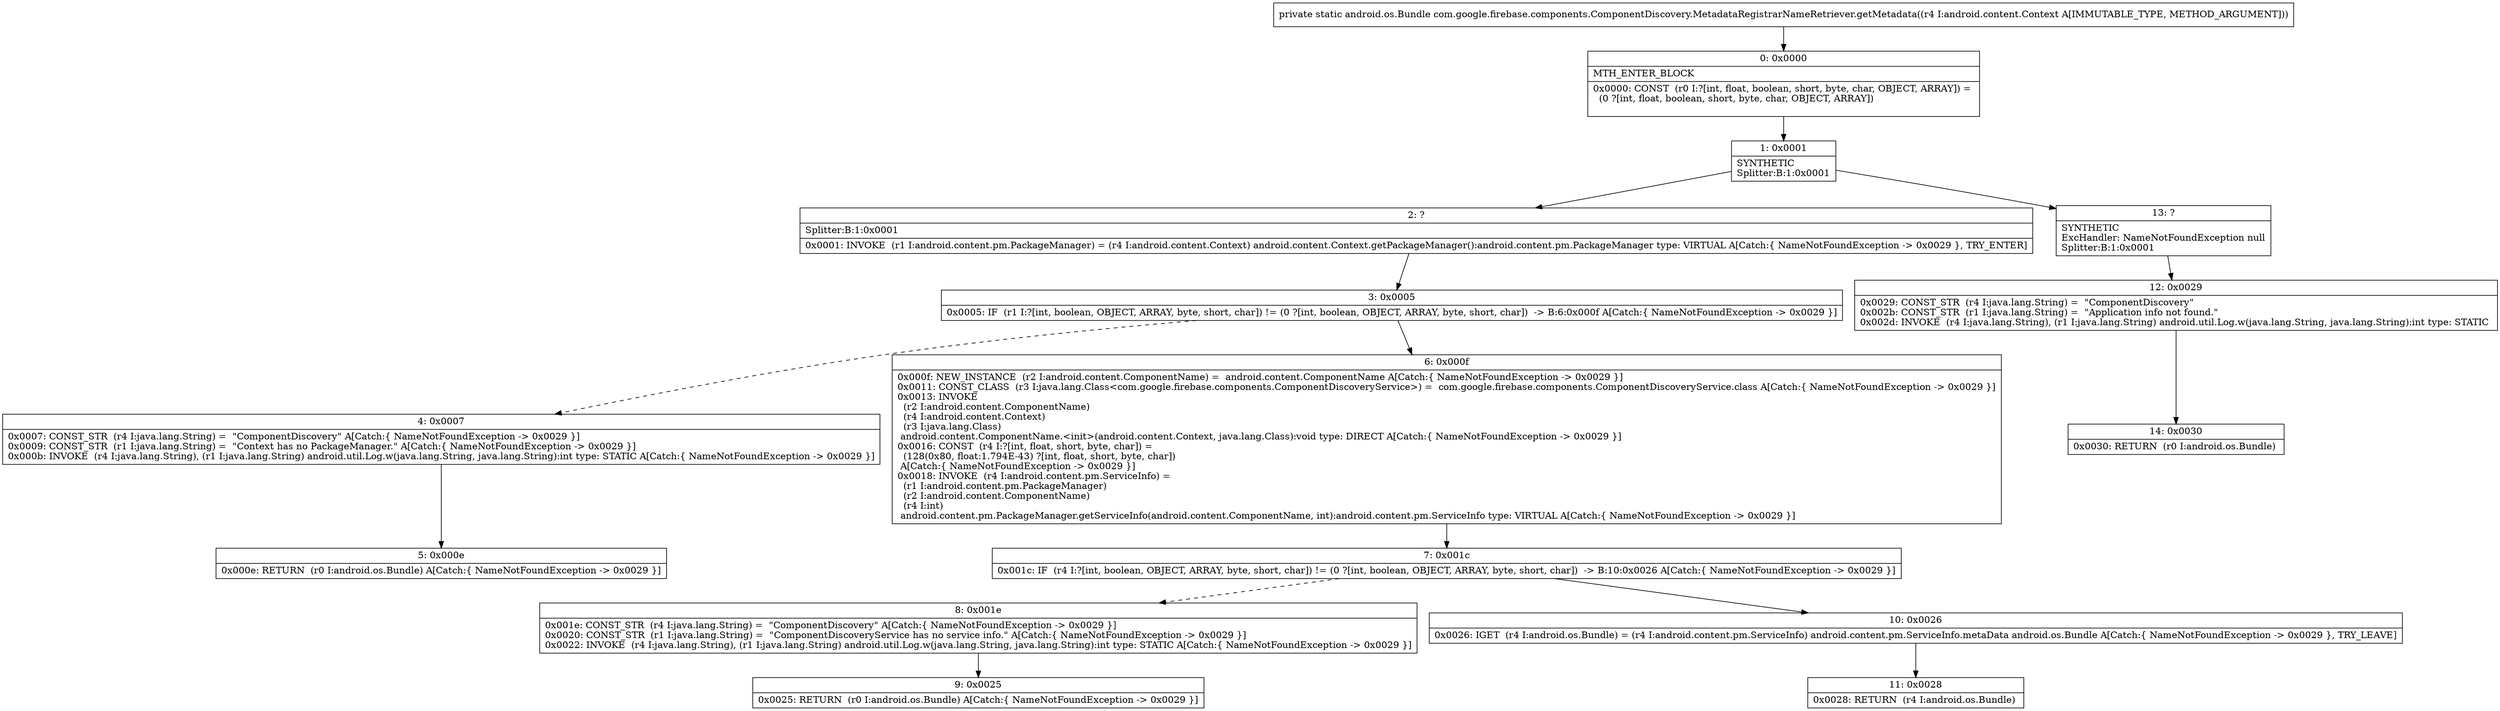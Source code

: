 digraph "CFG forcom.google.firebase.components.ComponentDiscovery.MetadataRegistrarNameRetriever.getMetadata(Landroid\/content\/Context;)Landroid\/os\/Bundle;" {
Node_0 [shape=record,label="{0\:\ 0x0000|MTH_ENTER_BLOCK\l|0x0000: CONST  (r0 I:?[int, float, boolean, short, byte, char, OBJECT, ARRAY]) = \l  (0 ?[int, float, boolean, short, byte, char, OBJECT, ARRAY])\l \l}"];
Node_1 [shape=record,label="{1\:\ 0x0001|SYNTHETIC\lSplitter:B:1:0x0001\l}"];
Node_2 [shape=record,label="{2\:\ ?|Splitter:B:1:0x0001\l|0x0001: INVOKE  (r1 I:android.content.pm.PackageManager) = (r4 I:android.content.Context) android.content.Context.getPackageManager():android.content.pm.PackageManager type: VIRTUAL A[Catch:\{ NameNotFoundException \-\> 0x0029 \}, TRY_ENTER]\l}"];
Node_3 [shape=record,label="{3\:\ 0x0005|0x0005: IF  (r1 I:?[int, boolean, OBJECT, ARRAY, byte, short, char]) != (0 ?[int, boolean, OBJECT, ARRAY, byte, short, char])  \-\> B:6:0x000f A[Catch:\{ NameNotFoundException \-\> 0x0029 \}]\l}"];
Node_4 [shape=record,label="{4\:\ 0x0007|0x0007: CONST_STR  (r4 I:java.lang.String) =  \"ComponentDiscovery\" A[Catch:\{ NameNotFoundException \-\> 0x0029 \}]\l0x0009: CONST_STR  (r1 I:java.lang.String) =  \"Context has no PackageManager.\" A[Catch:\{ NameNotFoundException \-\> 0x0029 \}]\l0x000b: INVOKE  (r4 I:java.lang.String), (r1 I:java.lang.String) android.util.Log.w(java.lang.String, java.lang.String):int type: STATIC A[Catch:\{ NameNotFoundException \-\> 0x0029 \}]\l}"];
Node_5 [shape=record,label="{5\:\ 0x000e|0x000e: RETURN  (r0 I:android.os.Bundle) A[Catch:\{ NameNotFoundException \-\> 0x0029 \}]\l}"];
Node_6 [shape=record,label="{6\:\ 0x000f|0x000f: NEW_INSTANCE  (r2 I:android.content.ComponentName) =  android.content.ComponentName A[Catch:\{ NameNotFoundException \-\> 0x0029 \}]\l0x0011: CONST_CLASS  (r3 I:java.lang.Class\<com.google.firebase.components.ComponentDiscoveryService\>) =  com.google.firebase.components.ComponentDiscoveryService.class A[Catch:\{ NameNotFoundException \-\> 0x0029 \}]\l0x0013: INVOKE  \l  (r2 I:android.content.ComponentName)\l  (r4 I:android.content.Context)\l  (r3 I:java.lang.Class)\l android.content.ComponentName.\<init\>(android.content.Context, java.lang.Class):void type: DIRECT A[Catch:\{ NameNotFoundException \-\> 0x0029 \}]\l0x0016: CONST  (r4 I:?[int, float, short, byte, char]) = \l  (128(0x80, float:1.794E\-43) ?[int, float, short, byte, char])\l A[Catch:\{ NameNotFoundException \-\> 0x0029 \}]\l0x0018: INVOKE  (r4 I:android.content.pm.ServiceInfo) = \l  (r1 I:android.content.pm.PackageManager)\l  (r2 I:android.content.ComponentName)\l  (r4 I:int)\l android.content.pm.PackageManager.getServiceInfo(android.content.ComponentName, int):android.content.pm.ServiceInfo type: VIRTUAL A[Catch:\{ NameNotFoundException \-\> 0x0029 \}]\l}"];
Node_7 [shape=record,label="{7\:\ 0x001c|0x001c: IF  (r4 I:?[int, boolean, OBJECT, ARRAY, byte, short, char]) != (0 ?[int, boolean, OBJECT, ARRAY, byte, short, char])  \-\> B:10:0x0026 A[Catch:\{ NameNotFoundException \-\> 0x0029 \}]\l}"];
Node_8 [shape=record,label="{8\:\ 0x001e|0x001e: CONST_STR  (r4 I:java.lang.String) =  \"ComponentDiscovery\" A[Catch:\{ NameNotFoundException \-\> 0x0029 \}]\l0x0020: CONST_STR  (r1 I:java.lang.String) =  \"ComponentDiscoveryService has no service info.\" A[Catch:\{ NameNotFoundException \-\> 0x0029 \}]\l0x0022: INVOKE  (r4 I:java.lang.String), (r1 I:java.lang.String) android.util.Log.w(java.lang.String, java.lang.String):int type: STATIC A[Catch:\{ NameNotFoundException \-\> 0x0029 \}]\l}"];
Node_9 [shape=record,label="{9\:\ 0x0025|0x0025: RETURN  (r0 I:android.os.Bundle) A[Catch:\{ NameNotFoundException \-\> 0x0029 \}]\l}"];
Node_10 [shape=record,label="{10\:\ 0x0026|0x0026: IGET  (r4 I:android.os.Bundle) = (r4 I:android.content.pm.ServiceInfo) android.content.pm.ServiceInfo.metaData android.os.Bundle A[Catch:\{ NameNotFoundException \-\> 0x0029 \}, TRY_LEAVE]\l}"];
Node_11 [shape=record,label="{11\:\ 0x0028|0x0028: RETURN  (r4 I:android.os.Bundle) \l}"];
Node_12 [shape=record,label="{12\:\ 0x0029|0x0029: CONST_STR  (r4 I:java.lang.String) =  \"ComponentDiscovery\" \l0x002b: CONST_STR  (r1 I:java.lang.String) =  \"Application info not found.\" \l0x002d: INVOKE  (r4 I:java.lang.String), (r1 I:java.lang.String) android.util.Log.w(java.lang.String, java.lang.String):int type: STATIC \l}"];
Node_13 [shape=record,label="{13\:\ ?|SYNTHETIC\lExcHandler: NameNotFoundException null\lSplitter:B:1:0x0001\l}"];
Node_14 [shape=record,label="{14\:\ 0x0030|0x0030: RETURN  (r0 I:android.os.Bundle) \l}"];
MethodNode[shape=record,label="{private static android.os.Bundle com.google.firebase.components.ComponentDiscovery.MetadataRegistrarNameRetriever.getMetadata((r4 I:android.content.Context A[IMMUTABLE_TYPE, METHOD_ARGUMENT])) }"];
MethodNode -> Node_0;
Node_0 -> Node_1;
Node_1 -> Node_2;
Node_1 -> Node_13;
Node_2 -> Node_3;
Node_3 -> Node_4[style=dashed];
Node_3 -> Node_6;
Node_4 -> Node_5;
Node_6 -> Node_7;
Node_7 -> Node_8[style=dashed];
Node_7 -> Node_10;
Node_8 -> Node_9;
Node_10 -> Node_11;
Node_12 -> Node_14;
Node_13 -> Node_12;
}

